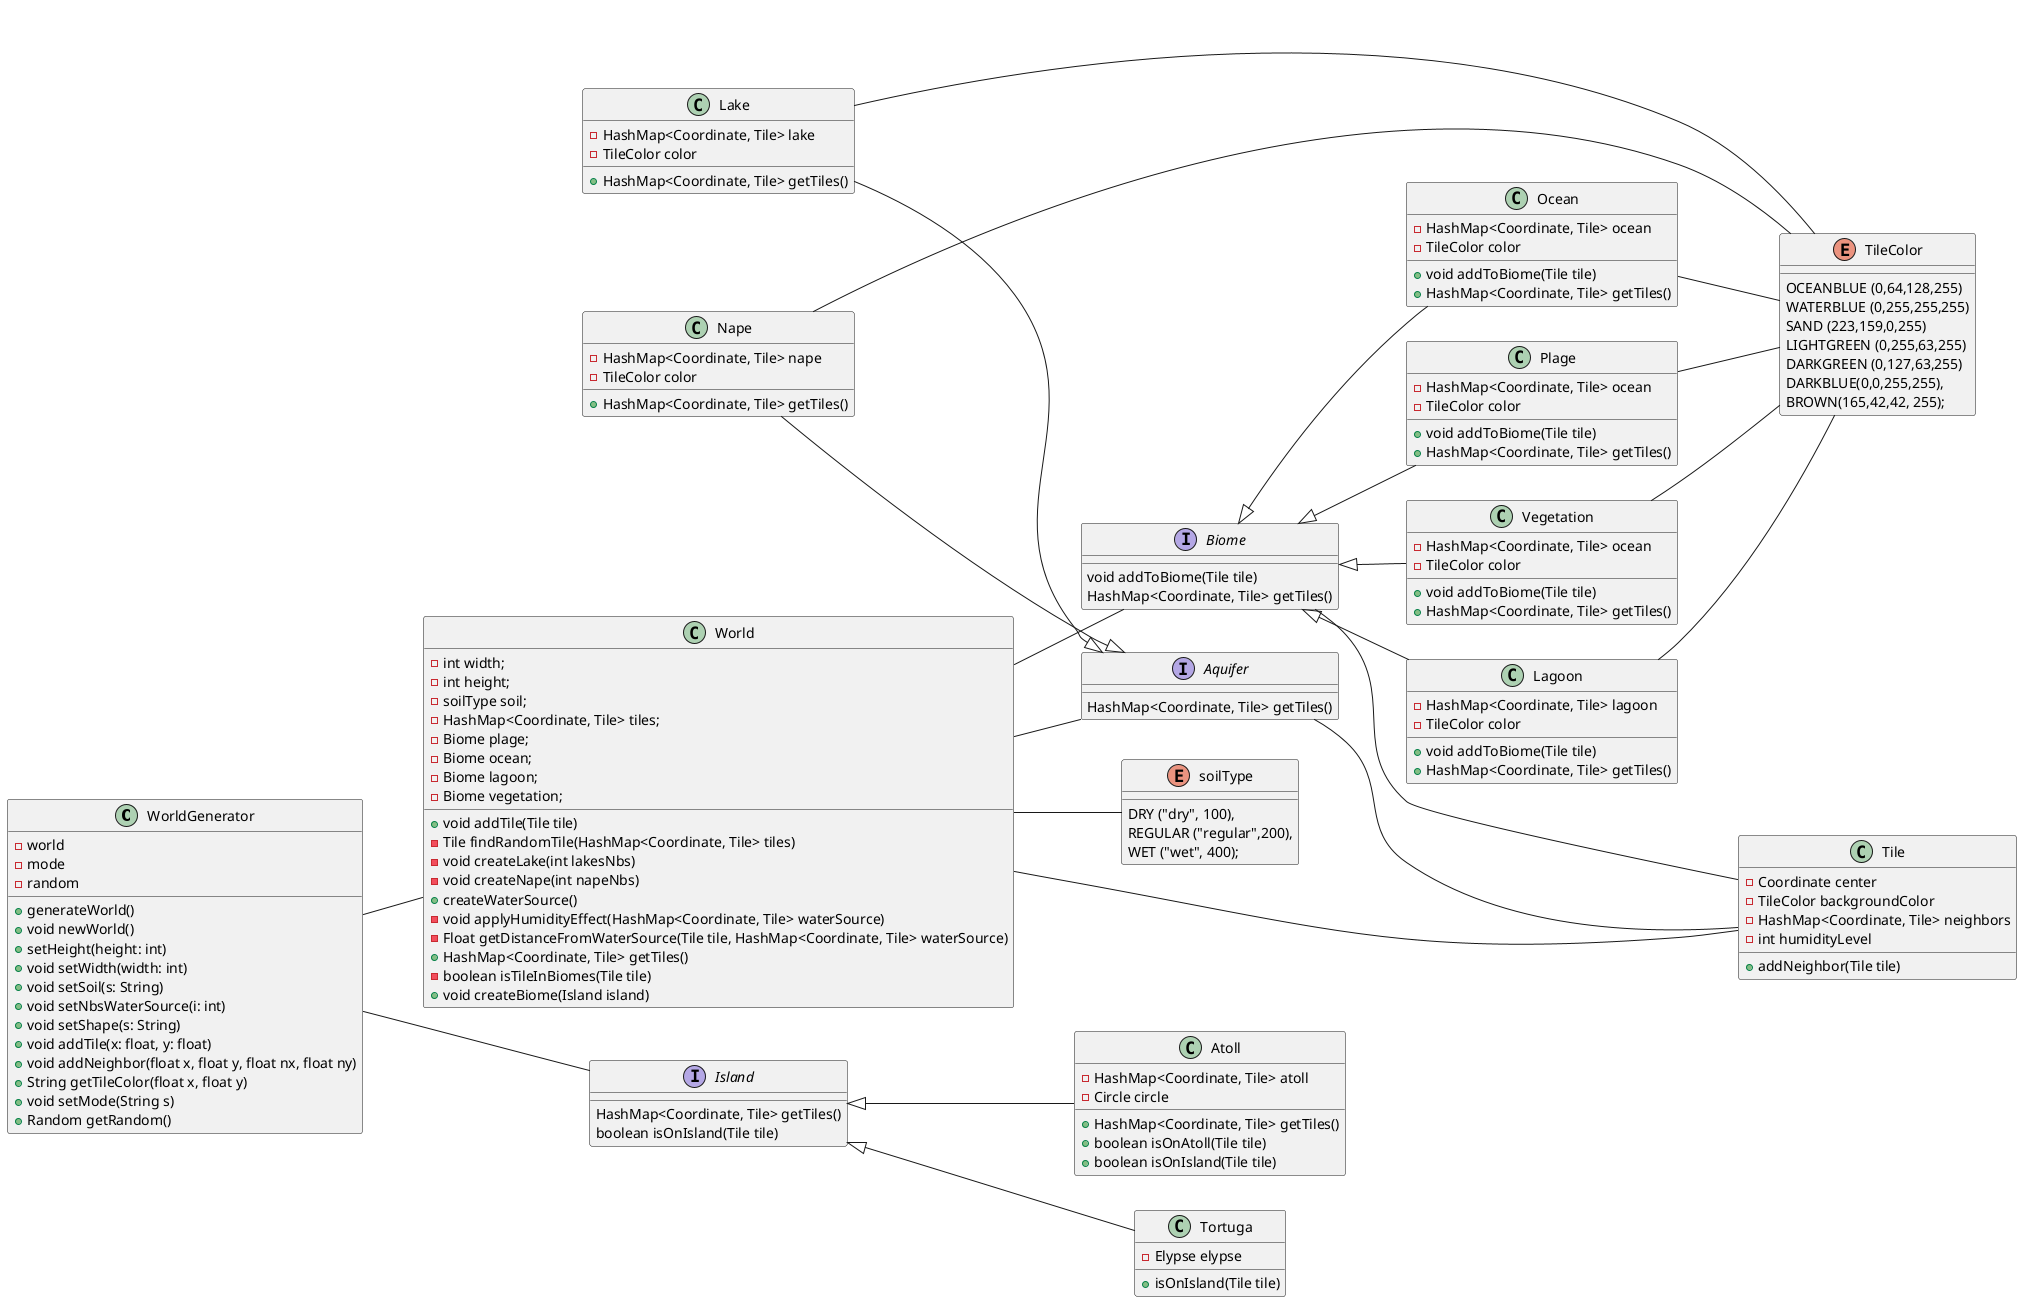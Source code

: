 @startuml
left to right direction

Class WorldGenerator {
    - world
    - mode
    - random
    + generateWorld()
    + void newWorld()
    + setHeight(height: int)
    + void setWidth(width: int)
    + void setSoil(s: String)
    + void setNbsWaterSource(i: int)
    + void setShape(s: String)
    + void addTile(x: float, y: float)
    + void addNeighbor(float x, float y, float nx, float ny)
    + String getTileColor(float x, float y)
    + void setMode(String s)
    + Random getRandom()
}

Interface Aquifer {
    HashMap<Coordinate, Tile> getTiles()
}

Interface Biome {
    void addToBiome(Tile tile)
    HashMap<Coordinate, Tile> getTiles()
}

Interface Island {
    HashMap<Coordinate, Tile> getTiles()
    boolean isOnIsland(Tile tile)
}

class Atoll {
    - HashMap<Coordinate, Tile> atoll
    - Circle circle
    + HashMap<Coordinate, Tile> getTiles()
    + boolean isOnAtoll(Tile tile)
    + boolean isOnIsland(Tile tile)
}

class World {
    - int width;
    - int height;
    - soilType soil;
    - HashMap<Coordinate, Tile> tiles;
    - Biome plage;
    - Biome ocean;
    - Biome lagoon;
    - Biome vegetation;
    + void addTile(Tile tile)
    - Tile findRandomTile(HashMap<Coordinate, Tile> tiles)
    - void createLake(int lakesNbs)
    - void createNape(int napeNbs)
    + createWaterSource()
    - void applyHumidityEffect(HashMap<Coordinate, Tile> waterSource)
    - Float getDistanceFromWaterSource(Tile tile, HashMap<Coordinate, Tile> waterSource)
    + HashMap<Coordinate, Tile> getTiles()
    - boolean isTileInBiomes(Tile tile)
    + void createBiome(Island island)
}

class Lagoon {
    - HashMap<Coordinate, Tile> lagoon
    - TileColor color
    + void addToBiome(Tile tile)
    + HashMap<Coordinate, Tile> getTiles()
}

class Lake{
    - HashMap<Coordinate, Tile> lake
    - TileColor color
    + HashMap<Coordinate, Tile> getTiles()
}

class Nape{
    - HashMap<Coordinate, Tile> nape
    - TileColor color
    + HashMap<Coordinate, Tile> getTiles()
}


class Ocean{
    - HashMap<Coordinate, Tile> ocean
    - TileColor color
    + void addToBiome(Tile tile)
    + HashMap<Coordinate, Tile> getTiles()
}

class Plage{
    - HashMap<Coordinate, Tile> ocean
    - TileColor color
    + void addToBiome(Tile tile)
    + HashMap<Coordinate, Tile> getTiles()
}

Class Tile{
    - Coordinate center
    - TileColor backgroundColor
    - HashMap<Coordinate, Tile> neighbors
    - int humidityLevel
    + addNeighbor(Tile tile)
}

Enum TileColor{
    OCEANBLUE (0,64,128,255)
    WATERBLUE (0,255,255,255)
    SAND (223,159,0,255)
    LIGHTGREEN (0,255,63,255)
    DARKGREEN (0,127,63,255)
    DARKBLUE(0,0,255,255),
    BROWN(165,42,42, 255);
}

Enum soilType {
    DRY ("dry", 100),
    REGULAR ("regular",200),
    WET ("wet", 400);
}

Class Tortuga{
    - Elypse elypse
    + isOnIsland(Tile tile)
}

class Vegetation{
    - HashMap<Coordinate, Tile> ocean
    - TileColor color
    + void addToBiome(Tile tile)
    + HashMap<Coordinate, Tile> getTiles()
}

WorldGenerator -- World
WorldGenerator -- Island

World -- Tile
World -- Aquifer
World -- Biome
World -- soilType

Aquifer --- Tile
Biome -- Tile

Atoll -up-|> Island

Tortuga -up-|> Island


Lake --|> Aquifer
Lake -- TileColor

Nape --|> Aquifer
Nape -- TileColor


Plage -up-|> Biome
Plage -- TileColor

Ocean -up-|> Biome
Ocean -- TileColor

Vegetation -up-|> Biome
Vegetation -- TileColor

Lagoon -up-|> Biome
Lagoon -- TileColor





@enduml